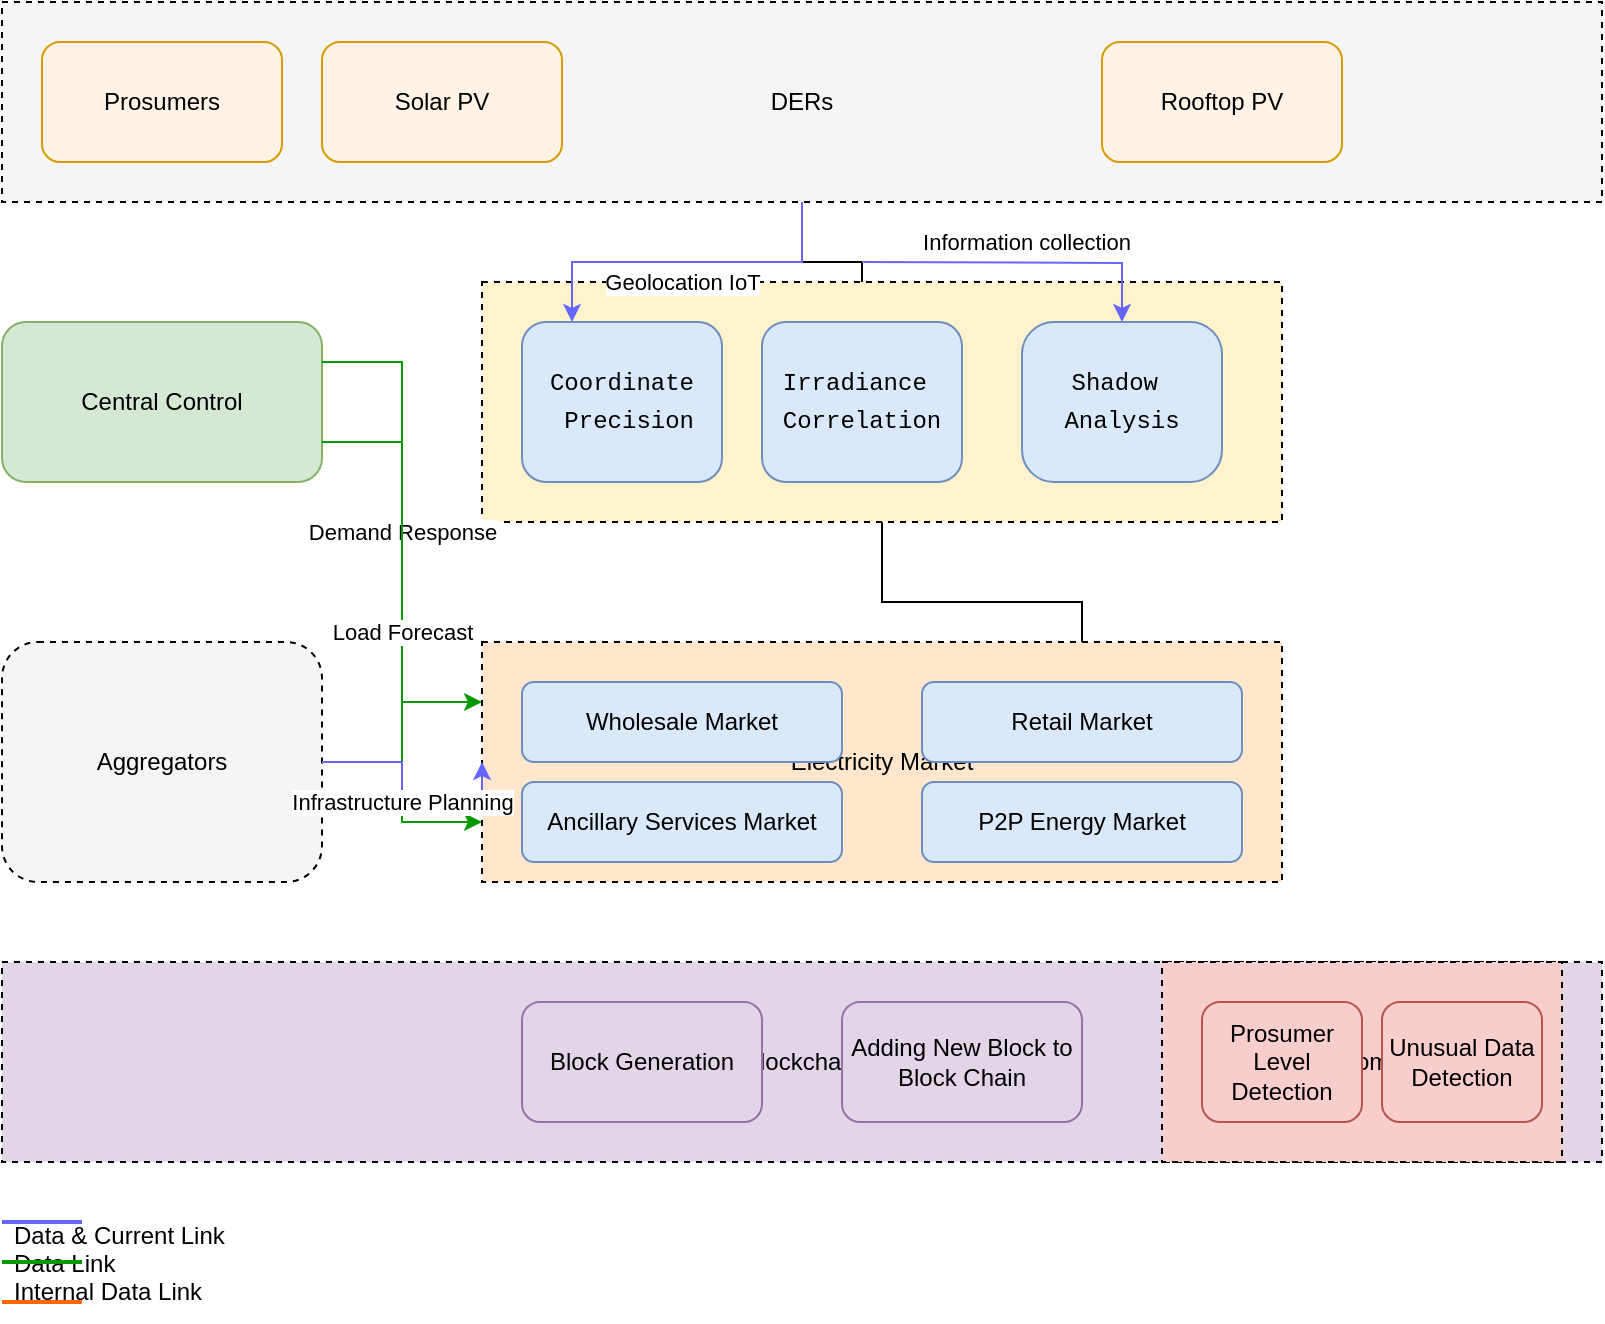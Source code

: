 <mxfile version="26.1.1">
  <diagram id="VPP_System_Architecture" name="Virtual Power Plant System">
    <mxGraphModel dx="1290" dy="757" grid="1" gridSize="10" guides="1" tooltips="1" connect="1" arrows="1" fold="1" page="1" pageScale="1" pageWidth="1169" pageHeight="827" math="0" shadow="0">
      <root>
        <mxCell id="0" />
        <mxCell id="1" parent="0" />
        <mxCell id="GRMWlA0zoPIbLNnlhtU2-11" value="" style="edgeStyle=orthogonalEdgeStyle;rounded=0;orthogonalLoop=1;jettySize=auto;html=1;" edge="1" parent="1" source="ders_group" target="tvpp">
          <mxGeometry relative="1" as="geometry" />
        </mxCell>
        <mxCell id="ders_group" value="DERs" style="rounded=0;whiteSpace=wrap;html=1;fillColor=#f5f5f5;dashed=1;" parent="1" vertex="1">
          <mxGeometry x="40" y="40" width="800" height="100" as="geometry" />
        </mxCell>
        <mxCell id="prosumers" value="Prosumers" style="rounded=1;whiteSpace=wrap;html=1;fillColor=#fff3e6;strokeColor=#d79b00;" parent="1" vertex="1">
          <mxGeometry x="60" y="60" width="120" height="60" as="geometry" />
        </mxCell>
        <mxCell id="pv" value="Solar PV" style="rounded=1;whiteSpace=wrap;html=1;fillColor=#fff3e6;strokeColor=#d79b00;" parent="1" vertex="1">
          <mxGeometry x="200" y="60" width="120" height="60" as="geometry" />
        </mxCell>
        <mxCell id="wind" value="Rooftop PV" style="rounded=1;whiteSpace=wrap;html=1;fillColor=#fff3e6;strokeColor=#d79b00;" parent="1" vertex="1">
          <mxGeometry x="590" y="60" width="120" height="60" as="geometry" />
        </mxCell>
        <mxCell id="central_control" value="Central Control" style="rounded=1;whiteSpace=wrap;html=1;fillColor=#d5e8d4;strokeColor=#82b366;" parent="1" vertex="1">
          <mxGeometry x="40" y="200" width="160" height="80" as="geometry" />
        </mxCell>
        <mxCell id="GRMWlA0zoPIbLNnlhtU2-1" value="" style="edgeStyle=orthogonalEdgeStyle;rounded=0;orthogonalLoop=1;jettySize=auto;html=1;" edge="1" parent="1" source="vpp_group" target="retail">
          <mxGeometry relative="1" as="geometry" />
        </mxCell>
        <mxCell id="vpp_group" value="" style="rounded=0;whiteSpace=wrap;html=1;fillColor=#fff2cc;dashed=1;" parent="1" vertex="1">
          <mxGeometry x="280" y="180" width="400" height="120" as="geometry" />
        </mxCell>
        <mxCell id="cvpp" value="&lt;div style=&quot;font-family: Consolas, &amp;quot;Courier New&amp;quot;, monospace; line-height: 19px; white-space: pre;&quot;&gt;&lt;span&gt;&lt;font style=&quot;color: rgb(0, 0, 0);&quot;&gt;Coordinate&lt;/font&gt;&lt;/span&gt;&lt;/div&gt;&lt;div style=&quot;font-family: Consolas, &amp;quot;Courier New&amp;quot;, monospace; line-height: 19px; white-space: pre;&quot;&gt;&lt;span&gt;&lt;font style=&quot;color: rgb(0, 0, 0);&quot;&gt; Precision&lt;/font&gt;&lt;/span&gt;&lt;/div&gt;" style="rounded=1;whiteSpace=wrap;html=1;fillColor=#dae8fc;strokeColor=#6c8ebf;" parent="1" vertex="1">
          <mxGeometry x="300" y="200" width="100" height="80" as="geometry" />
        </mxCell>
        <mxCell id="tvpp" value="&lt;div style=&quot;font-family: Consolas, &amp;quot;Courier New&amp;quot;, monospace; line-height: 19px; white-space: pre;&quot;&gt;&lt;span&gt;&lt;font style=&quot;color: rgb(0, 0, 0);&quot;&gt;Irradiance &lt;/font&gt;&lt;/span&gt;&lt;/div&gt;&lt;div style=&quot;font-family: Consolas, &amp;quot;Courier New&amp;quot;, monospace; line-height: 19px; white-space: pre;&quot;&gt;&lt;span&gt;&lt;font style=&quot;color: rgb(0, 0, 0);&quot;&gt;Correlation&lt;/font&gt;&lt;/span&gt;&lt;/div&gt;" style="rounded=1;whiteSpace=wrap;html=1;fillColor=#dae8fc;strokeColor=#6c8ebf;" parent="1" vertex="1">
          <mxGeometry x="420" y="200" width="100" height="80" as="geometry" />
        </mxCell>
        <mxCell id="market_group" value="Electricity Market" style="rounded=0;whiteSpace=wrap;html=1;fillColor=#ffe6cc;dashed=1;" parent="1" vertex="1">
          <mxGeometry x="280" y="360" width="400" height="120" as="geometry" />
        </mxCell>
        <mxCell id="wholesale" value="Wholesale Market" style="rounded=1;whiteSpace=wrap;html=1;fillColor=#dae8fc;strokeColor=#6c8ebf;" parent="1" vertex="1">
          <mxGeometry x="300" y="380" width="160" height="40" as="geometry" />
        </mxCell>
        <mxCell id="retail" value="Retail Market" style="rounded=1;whiteSpace=wrap;html=1;fillColor=#dae8fc;strokeColor=#6c8ebf;" parent="1" vertex="1">
          <mxGeometry x="500" y="380" width="160" height="40" as="geometry" />
        </mxCell>
        <mxCell id="ancillary" value="Ancillary Services Market" style="rounded=1;whiteSpace=wrap;html=1;fillColor=#dae8fc;strokeColor=#6c8ebf;" parent="1" vertex="1">
          <mxGeometry x="300" y="430" width="160" height="40" as="geometry" />
        </mxCell>
        <mxCell id="p2p" value="P2P Energy Market" style="rounded=1;whiteSpace=wrap;html=1;fillColor=#dae8fc;strokeColor=#6c8ebf;" parent="1" vertex="1">
          <mxGeometry x="500" y="430" width="160" height="40" as="geometry" />
        </mxCell>
        <mxCell id="blockchain_group" value="Blockchain" style="rounded=0;whiteSpace=wrap;html=1;fillColor=#e1d5e7;dashed=1;" parent="1" vertex="1">
          <mxGeometry x="40" y="520" width="800" height="100" as="geometry" />
        </mxCell>
        <mxCell id="econ_params" value="Geolocation IoT" style="edgeStyle=orthogonalEdgeStyle;rounded=0;html=1;exitX=0.5;exitY=1;entryX=0.25;entryY=0;endArrow=classic;endFill=1;strokeColor=#6666FF;" parent="1" source="ders_group" target="cvpp" edge="1">
          <mxGeometry x="0.029" y="10" relative="1" as="geometry">
            <Array as="points">
              <mxPoint x="440" y="170" />
              <mxPoint x="325" y="170" />
            </Array>
            <mxPoint as="offset" />
          </mxGeometry>
        </mxCell>
        <mxCell id="demand_response" value="Demand Response" style="edgeStyle=orthogonalEdgeStyle;rounded=0;html=1;exitX=1;exitY=0.25;entryX=0;entryY=0.25;endArrow=classic;endFill=1;strokeColor=#009900;" parent="1" source="central_control" target="market_group" edge="1">
          <mxGeometry relative="1" as="geometry" />
        </mxCell>
        <mxCell id="load_forecast" value="Load Forecast" style="edgeStyle=orthogonalEdgeStyle;rounded=0;html=1;exitX=1;exitY=0.75;entryX=0;entryY=0.75;endArrow=classic;endFill=1;strokeColor=#009900;" parent="1" source="central_control" target="market_group" edge="1">
          <mxGeometry relative="1" as="geometry" />
        </mxCell>
        <mxCell id="aggregators" value="Aggregators" style="rounded=1;whiteSpace=wrap;html=1;fillColor=#f5f5f5;dashed=1;" parent="1" vertex="1">
          <mxGeometry x="40" y="360" width="160" height="120" as="geometry" />
        </mxCell>
        <mxCell id="infra_planning" value="Infrastructure Planning" style="edgeStyle=orthogonalEdgeStyle;rounded=0;html=1;exitX=1;exitY=0.5;entryX=0;entryY=0.5;endArrow=classic;endFill=1;strokeColor=#6666FF;" parent="1" source="aggregators" target="market_group" edge="1">
          <mxGeometry relative="1" as="geometry">
            <Array as="points">
              <mxPoint x="240" y="420" />
              <mxPoint x="240" y="440" />
              <mxPoint x="280" y="440" />
            </Array>
          </mxGeometry>
        </mxCell>
        <mxCell id="block_gen" value="Block Generation" style="rounded=1;whiteSpace=wrap;html=1;fillColor=#e1d5e7;strokeColor=#9673a6;" parent="1" vertex="1">
          <mxGeometry x="300" y="540" width="120" height="60" as="geometry" />
        </mxCell>
        <mxCell id="new_block" value="Adding New Block to Block Chain" style="rounded=1;whiteSpace=wrap;html=1;fillColor=#e1d5e7;strokeColor=#9673a6;" parent="1" vertex="1">
          <mxGeometry x="460" y="540" width="120" height="60" as="geometry" />
        </mxCell>
        <mxCell id="cloud_group" value="Cloud Computing" style="rounded=0;whiteSpace=wrap;html=1;fillColor=#f8cecc;dashed=1;" parent="1" vertex="1">
          <mxGeometry x="620" y="520" width="200" height="100" as="geometry" />
        </mxCell>
        <mxCell id="prosumer_detect" value="Prosumer Level Detection" style="rounded=1;whiteSpace=wrap;html=1;fillColor=#f8cecc;strokeColor=#b85450;" parent="1" vertex="1">
          <mxGeometry x="640" y="540" width="80" height="60" as="geometry" />
        </mxCell>
        <mxCell id="unusual_data" value="Unusual Data Detection" style="rounded=1;whiteSpace=wrap;html=1;fillColor=#f8cecc;strokeColor=#b85450;" parent="1" vertex="1">
          <mxGeometry x="730" y="540" width="80" height="60" as="geometry" />
    </mxCell>
        <mxCell id="data_flow_legend" value="Data &amp; Current Link&#xa;Data Link&#xa;Internal Data Link" style="text;strokeColor=none;fillColor=none;align=left;verticalAlign=middle;spacingLeft=4;spacingRight=4;overflow=hidden;points=[[0,0.5],[1,0.5]];portConstraint=eastwest;rotatable=0;" parent="1" vertex="1">
          <mxGeometry x="40" y="640" width="140" height="60" as="geometry" />
    </mxCell>
        <mxCell id="purple_line" value="" style="endArrow=none;html=1;strokeWidth=2;strokeColor=#6666FF;" parent="1" edge="1">
          <mxGeometry width="50" height="50" relative="1" as="geometry">
            <mxPoint x="40" y="650" as="sourcePoint" />
            <mxPoint x="80" y="650" as="targetPoint" />
          </mxGeometry>
    </mxCell>
        <mxCell id="green_line" value="" style="endArrow=none;html=1;strokeWidth=2;strokeColor=#009900;" parent="1" edge="1">
          <mxGeometry width="50" height="50" relative="1" as="geometry">
            <mxPoint x="40" y="670" as="sourcePoint" />
            <mxPoint x="80" y="670" as="targetPoint" />
          </mxGeometry>
    </mxCell>
        <mxCell id="orange_line" value="" style="endArrow=none;html=1;strokeWidth=2;strokeColor=#FF6600;" parent="1" edge="1">
          <mxGeometry width="50" height="50" relative="1" as="geometry">
            <mxPoint x="40" y="690" as="sourcePoint" />
            <mxPoint x="80" y="690" as="targetPoint" />
          </mxGeometry>
    </mxCell>
        <mxCell id="GRMWlA0zoPIbLNnlhtU2-2" value="&lt;div style=&quot;font-family: Consolas, &amp;quot;Courier New&amp;quot;, monospace; line-height: 19px; white-space: pre;&quot;&gt;&lt;div style=&quot;line-height: 19px;&quot;&gt;&lt;font&gt;Shadow &lt;/font&gt;&lt;/div&gt;&lt;div style=&quot;line-height: 19px;&quot;&gt;&lt;font&gt;Analysis&lt;/font&gt;&lt;/div&gt;&lt;/div&gt;" style="rounded=1;whiteSpace=wrap;html=1;fillColor=#dae8fc;strokeColor=#6c8ebf;arcSize=20;" vertex="1" parent="1">
          <mxGeometry x="550" y="200" width="100" height="80" as="geometry" />
    </mxCell>
        <mxCell id="GRMWlA0zoPIbLNnlhtU2-10" value="Information collection" style="edgeStyle=orthogonalEdgeStyle;rounded=0;html=1;entryX=0.5;entryY=0;endArrow=classic;endFill=1;strokeColor=#6666FF;entryDx=0;entryDy=0;" edge="1" parent="1" target="GRMWlA0zoPIbLNnlhtU2-2">
          <mxGeometry x="0.029" y="10" relative="1" as="geometry">
            <mxPoint x="470" y="170" as="sourcePoint" />
            <mxPoint x="505" y="220" as="targetPoint" />
            <mxPoint as="offset" />
          </mxGeometry>
    </mxCell>
      </root>
    </mxGraphModel>
  </diagram>
</mxfile>
